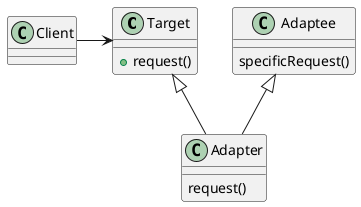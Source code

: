 @startuml adapter-class-schema


class Target{
    +request()
}

class Adaptee{
    specificRequest()
}

class Adapter{
    request()
}

Target <|-down- Adapter
Adaptee <|-down- Adapter

class Client{}

Client -> Target

@enduml
